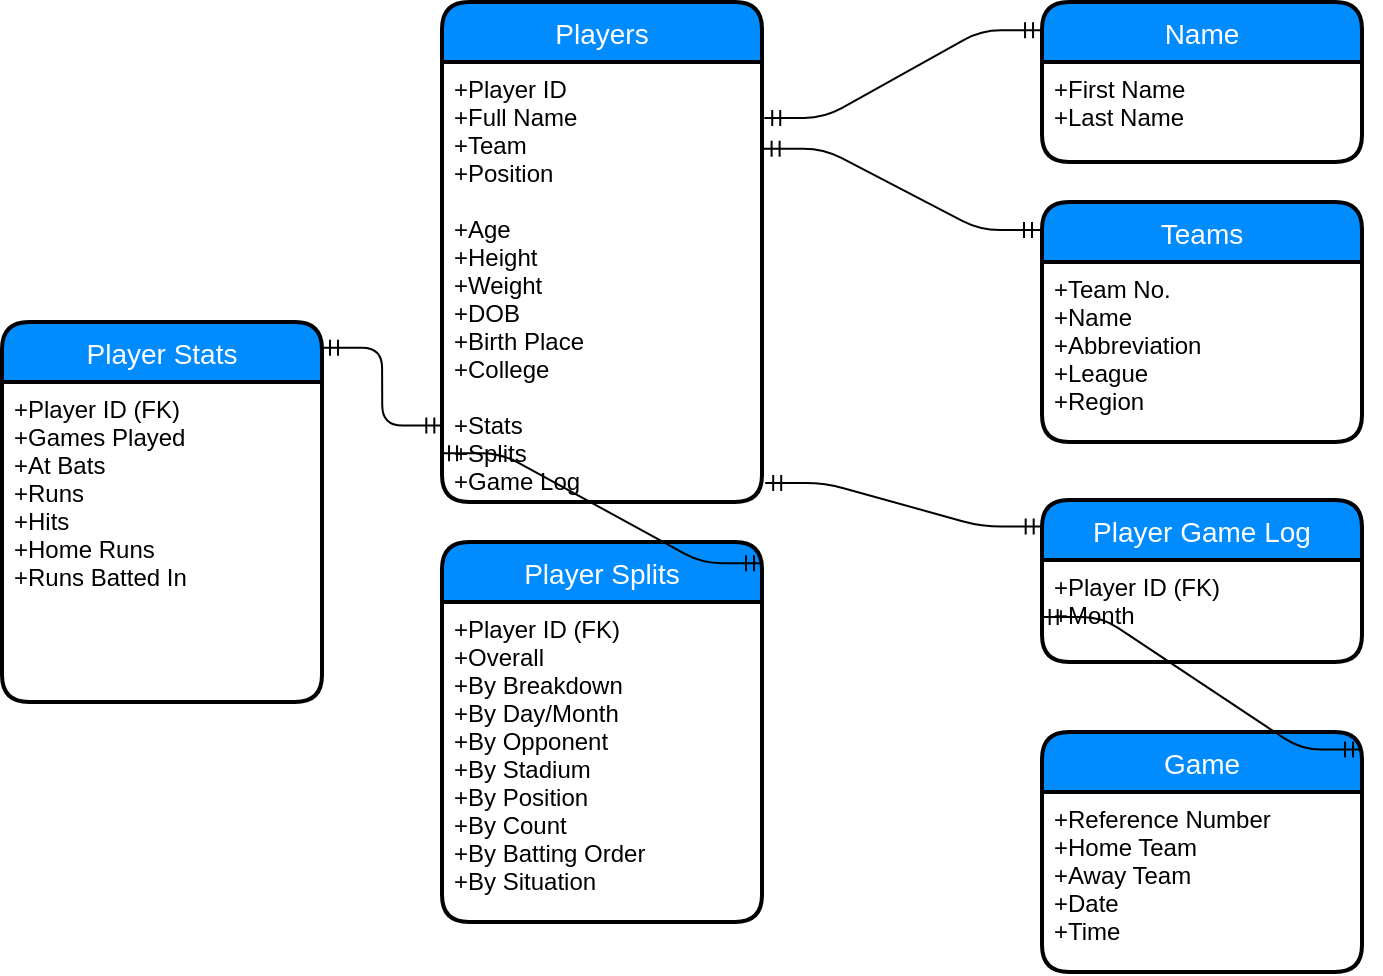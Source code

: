 <mxfile version="11.1.4" type="device"><diagram id="wd3tquZUZpNroRP35N6U" name="Page-1"><mxGraphModel dx="1298" dy="811" grid="1" gridSize="10" guides="1" tooltips="1" connect="1" arrows="1" fold="1" page="1" pageScale="1" pageWidth="850" pageHeight="1100" math="0" shadow="0"><root><mxCell id="0"/><mxCell id="1" parent="0"/><mxCell id="Fx1Fyr0dZtjgVk6N20z3-1" value="Players" style="swimlane;childLayout=stackLayout;horizontal=1;startSize=30;horizontalStack=0;fillColor=#008cff;fontColor=#FFFFFF;rounded=1;fontSize=14;fontStyle=0;strokeWidth=2;resizeParent=0;resizeLast=1;shadow=0;dashed=0;align=center;" parent="1" vertex="1"><mxGeometry x="340" y="290" width="160" height="250" as="geometry"/></mxCell><mxCell id="Fx1Fyr0dZtjgVk6N20z3-2" value="+Player ID&#10;+Full Name&#10;+Team&#10;+Position&#10;&#10;+Age&#10;+Height&#10;+Weight&#10;+DOB&#10;+Birth Place&#10;+College&#10;&#10;+Stats&#10;+Splits&#10;+Game Log" style="align=left;strokeColor=none;fillColor=none;spacingLeft=4;fontSize=12;verticalAlign=top;resizable=0;rotatable=0;part=1;" parent="Fx1Fyr0dZtjgVk6N20z3-1" vertex="1"><mxGeometry y="30" width="160" height="220" as="geometry"/></mxCell><mxCell id="Fx1Fyr0dZtjgVk6N20z3-3" value="Teams" style="swimlane;childLayout=stackLayout;horizontal=1;startSize=30;horizontalStack=0;fillColor=#008cff;fontColor=#FFFFFF;rounded=1;fontSize=14;fontStyle=0;strokeWidth=2;resizeParent=0;resizeLast=1;shadow=0;dashed=0;align=center;" parent="1" vertex="1"><mxGeometry x="640" y="390" width="160" height="120" as="geometry"/></mxCell><mxCell id="Fx1Fyr0dZtjgVk6N20z3-4" value="+Team No.&#10;+Name&#10;+Abbreviation&#10;+League&#10;+Region" style="align=left;strokeColor=none;fillColor=none;spacingLeft=4;fontSize=12;verticalAlign=top;resizable=0;rotatable=0;part=1;" parent="Fx1Fyr0dZtjgVk6N20z3-3" vertex="1"><mxGeometry y="30" width="160" height="90" as="geometry"/></mxCell><mxCell id="Fx1Fyr0dZtjgVk6N20z3-6" value="Player Stats" style="swimlane;childLayout=stackLayout;horizontal=1;startSize=30;horizontalStack=0;fillColor=#008cff;fontColor=#FFFFFF;rounded=1;fontSize=14;fontStyle=0;strokeWidth=2;resizeParent=0;resizeLast=1;shadow=0;dashed=0;align=center;" parent="1" vertex="1"><mxGeometry x="120" y="450" width="160" height="190" as="geometry"/></mxCell><mxCell id="Fx1Fyr0dZtjgVk6N20z3-7" value="+Player ID (FK)&#10;+Games Played&#10;+At Bats&#10;+Runs&#10;+Hits&#10;+Home Runs&#10;+Runs Batted In" style="align=left;strokeColor=none;fillColor=none;spacingLeft=4;fontSize=12;verticalAlign=top;resizable=0;rotatable=0;part=1;" parent="Fx1Fyr0dZtjgVk6N20z3-6" vertex="1"><mxGeometry y="30" width="160" height="160" as="geometry"/></mxCell><mxCell id="Fx1Fyr0dZtjgVk6N20z3-8" value="Game" style="swimlane;childLayout=stackLayout;horizontal=1;startSize=30;horizontalStack=0;fillColor=#008cff;fontColor=#FFFFFF;rounded=1;fontSize=14;fontStyle=0;strokeWidth=2;resizeParent=0;resizeLast=1;shadow=0;dashed=0;align=center;" parent="1" vertex="1"><mxGeometry x="640" y="655" width="160" height="120" as="geometry"/></mxCell><mxCell id="Fx1Fyr0dZtjgVk6N20z3-9" value="+Reference Number&#10;+Home Team&#10;+Away Team&#10;+Date&#10;+Time" style="align=left;strokeColor=none;fillColor=none;spacingLeft=4;fontSize=12;verticalAlign=top;resizable=0;rotatable=0;part=1;" parent="Fx1Fyr0dZtjgVk6N20z3-8" vertex="1"><mxGeometry y="30" width="160" height="90" as="geometry"/></mxCell><mxCell id="Fx1Fyr0dZtjgVk6N20z3-13" value="Name" style="swimlane;childLayout=stackLayout;horizontal=1;startSize=30;horizontalStack=0;fillColor=#008cff;fontColor=#FFFFFF;rounded=1;fontSize=14;fontStyle=0;strokeWidth=2;resizeParent=0;resizeLast=1;shadow=0;dashed=0;align=center;" parent="1" vertex="1"><mxGeometry x="640" y="290" width="160" height="80" as="geometry"/></mxCell><mxCell id="Fx1Fyr0dZtjgVk6N20z3-14" value="+First Name&#10;+Last Name" style="align=left;strokeColor=none;fillColor=none;spacingLeft=4;fontSize=12;verticalAlign=top;resizable=0;rotatable=0;part=1;" parent="Fx1Fyr0dZtjgVk6N20z3-13" vertex="1"><mxGeometry y="30" width="160" height="50" as="geometry"/></mxCell><mxCell id="Fx1Fyr0dZtjgVk6N20z3-15" value="" style="edgeStyle=entityRelationEdgeStyle;fontSize=12;html=1;endArrow=ERmandOne;startArrow=ERmandOne;entryX=-0.003;entryY=0.177;entryDx=0;entryDy=0;entryPerimeter=0;exitX=1.007;exitY=0.127;exitDx=0;exitDy=0;exitPerimeter=0;" parent="1" source="Fx1Fyr0dZtjgVk6N20z3-2" target="Fx1Fyr0dZtjgVk6N20z3-13" edge="1"><mxGeometry width="100" height="100" relative="1" as="geometry"><mxPoint x="537" y="351" as="sourcePoint"/><mxPoint x="544" y="318" as="targetPoint"/></mxGeometry></mxCell><mxCell id="Fx1Fyr0dZtjgVk6N20z3-16" value="" style="edgeStyle=entityRelationEdgeStyle;fontSize=12;html=1;endArrow=ERmandOne;startArrow=ERmandOne;exitX=1.005;exitY=0.197;exitDx=0;exitDy=0;exitPerimeter=0;" parent="1" source="Fx1Fyr0dZtjgVk6N20z3-2" edge="1"><mxGeometry width="100" height="100" relative="1" as="geometry"><mxPoint x="530" y="420" as="sourcePoint"/><mxPoint x="639" y="404" as="targetPoint"/></mxGeometry></mxCell><mxCell id="L9m8FDlmnqHlrqsomI7D-1" value="&lt;span style=&quot;font-family: &amp;#34;helvetica&amp;#34; , &amp;#34;arial&amp;#34; , sans-serif ; font-size: 0px&quot;&gt;%3CmxGraphModel%3E%3Croot%3E%3CmxCell%20id%3D%220%22%2F%3E%3CmxCell%20id%3D%221%22%20parent%3D%220%22%2F%3E%3CmxCell%20id%3D%222%22%20value%3D%22%22%20style%3D%22edgeStyle%3DentityRelationEdgeStyle%3BfontSize%3D12%3Bhtml%3D1%3BendArrow%3DERmandOne%3BstartArrow%3DERmandOne%3BexitX%3D1.005%3BexitY%3D0.197%3BexitDx%3D0%3BexitDy%3D0%3BexitPerimeter%3D0%3B%22%20edge%3D%221%22%20parent%3D%221%22%3E%3CmxGeometry%20width%3D%22100%22%20height%3D%22100%22%20relative%3D%221%22%20as%3D%22geometry%22%3E%3CmxPoint%20x%3D%22501%22%20y%3D%22363%22%20as%3D%22sourcePoint%22%2F%3E%3CmxPoint%20x%3D%22639%22%20y%3D%22404%22%20as%3D%22targetPoint%22%2F%3E%3C%2FmxGeometry%3E%3C%2FmxCell%3E%3C%2Froot%3E%3C%2FmxGraphModel%3E&lt;/span&gt;" style="text;html=1;resizable=0;points=[];autosize=1;align=left;verticalAlign=top;spacingTop=-4;" vertex="1" parent="1"><mxGeometry x="353" y="614" width="20" height="20" as="geometry"/></mxCell><mxCell id="L9m8FDlmnqHlrqsomI7D-2" value="" style="edgeStyle=entityRelationEdgeStyle;fontSize=12;html=1;endArrow=ERmandOne;startArrow=ERmandOne;exitX=1;exitY=0.068;exitDx=0;exitDy=0;exitPerimeter=0;entryX=0.001;entryY=0.826;entryDx=0;entryDy=0;entryPerimeter=0;" edge="1" parent="1" source="Fx1Fyr0dZtjgVk6N20z3-6" target="Fx1Fyr0dZtjgVk6N20z3-2"><mxGeometry width="100" height="100" relative="1" as="geometry"><mxPoint x="290" y="540" as="sourcePoint"/><mxPoint x="340" y="500" as="targetPoint"/></mxGeometry></mxCell><mxCell id="L9m8FDlmnqHlrqsomI7D-3" value="Player Splits" style="swimlane;childLayout=stackLayout;horizontal=1;startSize=30;horizontalStack=0;fillColor=#008cff;fontColor=#FFFFFF;rounded=1;fontSize=14;fontStyle=0;strokeWidth=2;resizeParent=0;resizeLast=1;shadow=0;dashed=0;align=center;" vertex="1" parent="1"><mxGeometry x="340" y="560" width="160" height="190" as="geometry"/></mxCell><mxCell id="L9m8FDlmnqHlrqsomI7D-4" value="+Player ID (FK)&#10;+Overall&#10;+By Breakdown&#10;+By Day/Month&#10;+By Opponent&#10;+By Stadium&#10;+By Position&#10;+By Count&#10;+By Batting Order&#10;+By Situation" style="align=left;strokeColor=none;fillColor=none;spacingLeft=4;fontSize=12;verticalAlign=top;resizable=0;rotatable=0;part=1;" vertex="1" parent="L9m8FDlmnqHlrqsomI7D-3"><mxGeometry y="30" width="160" height="160" as="geometry"/></mxCell><mxCell id="L9m8FDlmnqHlrqsomI7D-6" value="" style="edgeStyle=entityRelationEdgeStyle;fontSize=12;html=1;endArrow=ERmandOne;startArrow=ERmandOne;entryX=-0.003;entryY=0.889;entryDx=0;entryDy=0;entryPerimeter=0;exitX=1;exitY=0.056;exitDx=0;exitDy=0;exitPerimeter=0;" edge="1" parent="1" source="L9m8FDlmnqHlrqsomI7D-3" target="Fx1Fyr0dZtjgVk6N20z3-2"><mxGeometry width="100" height="100" relative="1" as="geometry"><mxPoint x="240" y="624" as="sourcePoint"/><mxPoint x="340" y="524" as="targetPoint"/></mxGeometry></mxCell><mxCell id="L9m8FDlmnqHlrqsomI7D-7" value="&lt;span style=&quot;font-family: &amp;#34;helvetica&amp;#34; , &amp;#34;arial&amp;#34; , sans-serif ; font-size: 0px&quot;&gt;%3CmxGraphModel%3E%3Croot%3E%3CmxCell%20id%3D%220%22%2F%3E%3CmxCell%20id%3D%221%22%20parent%3D%220%22%2F%3E%3CmxCell%20id%3D%222%22%20value%3D%22%22%20style%3D%22edgeStyle%3DentityRelationEdgeStyle%3BfontSize%3D12%3Bhtml%3D1%3BendArrow%3DERmandOne%3BstartArrow%3DERmandOne%3BexitX%3D1.005%3BexitY%3D0.197%3BexitDx%3D0%3BexitDy%3D0%3BexitPerimeter%3D0%3B%22%20edge%3D%221%22%20parent%3D%221%22%3E%3CmxGeometry%20width%3D%22100%22%20height%3D%22100%22%20relative%3D%221%22%20as%3D%22geometry%22%3E%3CmxPoint%20x%3D%22501%22%20y%3D%22363%22%20as%3D%22sourcePoint%22%2F%3E%3CmxPoint%20x%3D%22639%22%20y%3D%22404%22%20as%3D%22targetPoint%22%2F%3E%3C%2FmxGeometry%3E%3C%2FmxCell%3E%3C%2Froot%3E%3C%2FmxGraphModel%3E&lt;/span&gt;" style="text;html=1;resizable=0;points=[];autosize=1;align=left;verticalAlign=top;spacingTop=-4;" vertex="1" parent="1"><mxGeometry x="653" y="593" width="20" height="20" as="geometry"/></mxCell><mxCell id="L9m8FDlmnqHlrqsomI7D-8" value="Player Game Log" style="swimlane;childLayout=stackLayout;horizontal=1;startSize=30;horizontalStack=0;fillColor=#008cff;fontColor=#FFFFFF;rounded=1;fontSize=14;fontStyle=0;strokeWidth=2;resizeParent=0;resizeLast=1;shadow=0;dashed=0;align=center;" vertex="1" parent="1"><mxGeometry x="640" y="539" width="160" height="81" as="geometry"/></mxCell><mxCell id="L9m8FDlmnqHlrqsomI7D-9" value="+Player ID (FK)&#10;+Month" style="align=left;strokeColor=none;fillColor=none;spacingLeft=4;fontSize=12;verticalAlign=top;resizable=0;rotatable=0;part=1;" vertex="1" parent="L9m8FDlmnqHlrqsomI7D-8"><mxGeometry y="30" width="160" height="51" as="geometry"/></mxCell><mxCell id="L9m8FDlmnqHlrqsomI7D-10" value="" style="edgeStyle=entityRelationEdgeStyle;fontSize=12;html=1;endArrow=ERmandOne;startArrow=ERmandOne;entryX=-0.001;entryY=0.164;entryDx=0;entryDy=0;entryPerimeter=0;exitX=1.01;exitY=0.957;exitDx=0;exitDy=0;exitPerimeter=0;" edge="1" parent="1" source="Fx1Fyr0dZtjgVk6N20z3-2" target="L9m8FDlmnqHlrqsomI7D-8"><mxGeometry width="100" height="100" relative="1" as="geometry"><mxPoint x="520" y="589" as="sourcePoint"/><mxPoint x="620" y="489" as="targetPoint"/></mxGeometry></mxCell><mxCell id="L9m8FDlmnqHlrqsomI7D-11" value="" style="edgeStyle=entityRelationEdgeStyle;fontSize=12;html=1;endArrow=ERmandOne;startArrow=ERmandOne;entryX=-0.001;entryY=0.559;entryDx=0;entryDy=0;entryPerimeter=0;exitX=0.997;exitY=0.073;exitDx=0;exitDy=0;exitPerimeter=0;" edge="1" parent="1" source="Fx1Fyr0dZtjgVk6N20z3-8" target="L9m8FDlmnqHlrqsomI7D-9"><mxGeometry width="100" height="100" relative="1" as="geometry"><mxPoint x="520" y="685" as="sourcePoint"/><mxPoint x="620" y="585" as="targetPoint"/></mxGeometry></mxCell></root></mxGraphModel></diagram></mxfile>